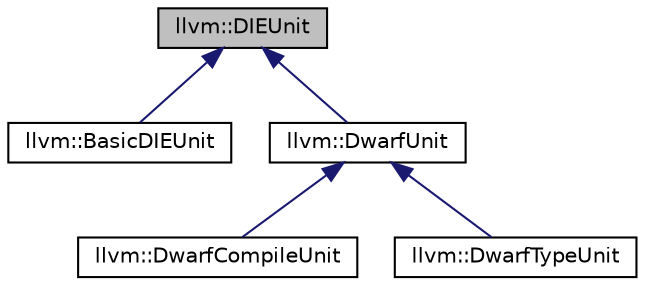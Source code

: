 digraph "llvm::DIEUnit"
{
 // LATEX_PDF_SIZE
  bgcolor="transparent";
  edge [fontname="Helvetica",fontsize="10",labelfontname="Helvetica",labelfontsize="10"];
  node [fontname="Helvetica",fontsize="10",shape="box"];
  Node1 [label="llvm::DIEUnit",height=0.2,width=0.4,color="black", fillcolor="grey75", style="filled", fontcolor="black",tooltip="Represents a compile or type unit."];
  Node1 -> Node2 [dir="back",color="midnightblue",fontsize="10",style="solid",fontname="Helvetica"];
  Node2 [label="llvm::BasicDIEUnit",height=0.2,width=0.4,color="black",URL="$structllvm_1_1BasicDIEUnit.html",tooltip=" "];
  Node1 -> Node3 [dir="back",color="midnightblue",fontsize="10",style="solid",fontname="Helvetica"];
  Node3 [label="llvm::DwarfUnit",height=0.2,width=0.4,color="black",URL="$classllvm_1_1DwarfUnit.html",tooltip="This dwarf writer support class manages information associated with a source file."];
  Node3 -> Node4 [dir="back",color="midnightblue",fontsize="10",style="solid",fontname="Helvetica"];
  Node4 [label="llvm::DwarfCompileUnit",height=0.2,width=0.4,color="black",URL="$classllvm_1_1DwarfCompileUnit.html",tooltip=" "];
  Node3 -> Node5 [dir="back",color="midnightblue",fontsize="10",style="solid",fontname="Helvetica"];
  Node5 [label="llvm::DwarfTypeUnit",height=0.2,width=0.4,color="black",URL="$classllvm_1_1DwarfTypeUnit.html",tooltip=" "];
}
